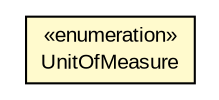 #!/usr/local/bin/dot
#
# Class diagram 
# Generated by UMLGraph version R5_6-24-gf6e263 (http://www.umlgraph.org/)
#

digraph G {
	edge [fontname="arial",fontsize=10,labelfontname="arial",labelfontsize=10];
	node [fontname="arial",fontsize=10,shape=plaintext];
	nodesep=0.25;
	ranksep=0.5;
	// org.osmdroid.util.constants.GeoConstants.UnitOfMeasure
	c103068 [label=<<table title="org.osmdroid.util.constants.GeoConstants.UnitOfMeasure" border="0" cellborder="1" cellspacing="0" cellpadding="2" port="p" bgcolor="lemonChiffon" href="./GeoConstants.UnitOfMeasure.html">
		<tr><td><table border="0" cellspacing="0" cellpadding="1">
<tr><td align="center" balign="center"> &#171;enumeration&#187; </td></tr>
<tr><td align="center" balign="center"> UnitOfMeasure </td></tr>
		</table></td></tr>
		</table>>, URL="./GeoConstants.UnitOfMeasure.html", fontname="arial", fontcolor="black", fontsize=10.0];
}

